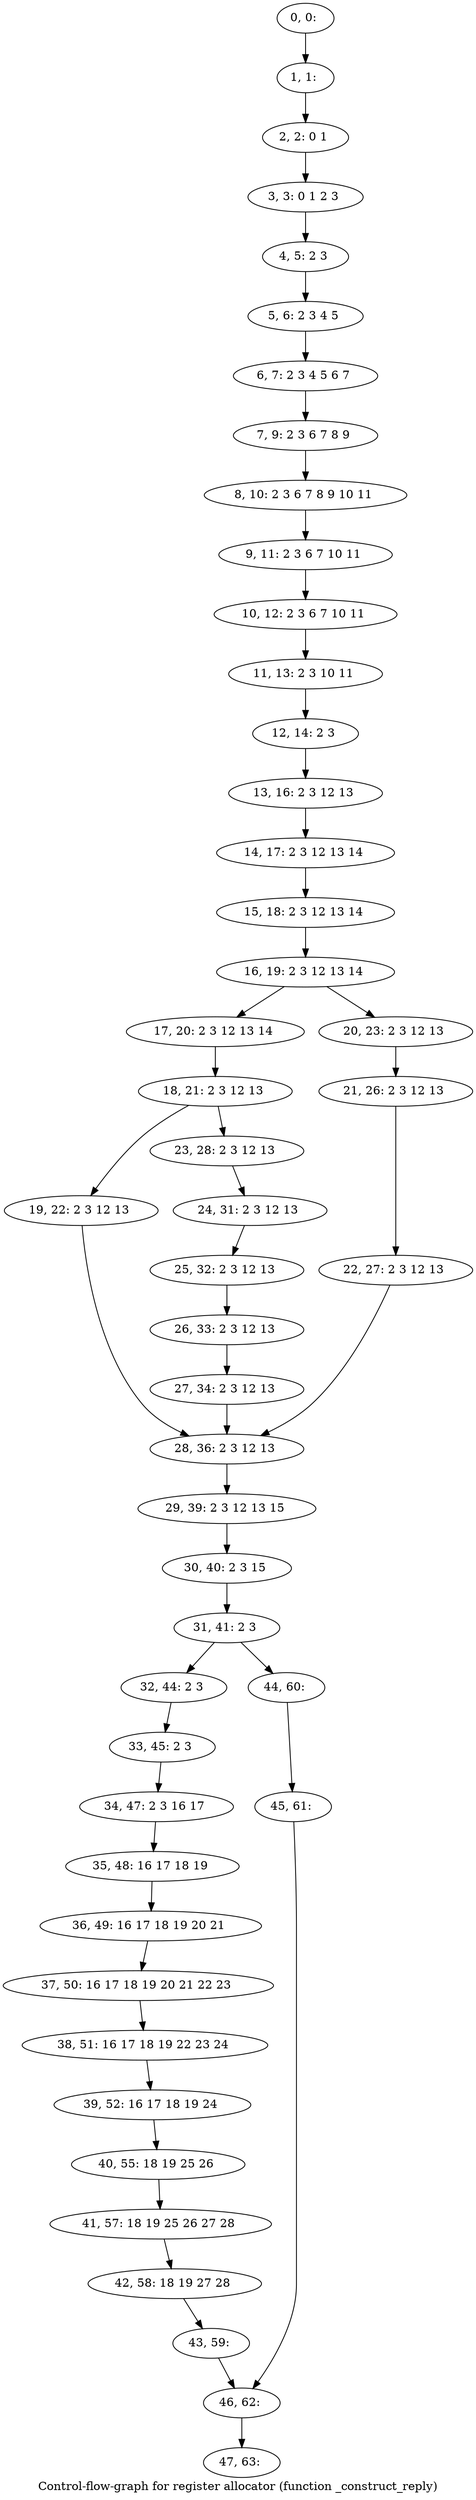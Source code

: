 digraph G {
graph [label="Control-flow-graph for register allocator (function _construct_reply)"]
0[label="0, 0: "];
1[label="1, 1: "];
2[label="2, 2: 0 1 "];
3[label="3, 3: 0 1 2 3 "];
4[label="4, 5: 2 3 "];
5[label="5, 6: 2 3 4 5 "];
6[label="6, 7: 2 3 4 5 6 7 "];
7[label="7, 9: 2 3 6 7 8 9 "];
8[label="8, 10: 2 3 6 7 8 9 10 11 "];
9[label="9, 11: 2 3 6 7 10 11 "];
10[label="10, 12: 2 3 6 7 10 11 "];
11[label="11, 13: 2 3 10 11 "];
12[label="12, 14: 2 3 "];
13[label="13, 16: 2 3 12 13 "];
14[label="14, 17: 2 3 12 13 14 "];
15[label="15, 18: 2 3 12 13 14 "];
16[label="16, 19: 2 3 12 13 14 "];
17[label="17, 20: 2 3 12 13 14 "];
18[label="18, 21: 2 3 12 13 "];
19[label="19, 22: 2 3 12 13 "];
20[label="20, 23: 2 3 12 13 "];
21[label="21, 26: 2 3 12 13 "];
22[label="22, 27: 2 3 12 13 "];
23[label="23, 28: 2 3 12 13 "];
24[label="24, 31: 2 3 12 13 "];
25[label="25, 32: 2 3 12 13 "];
26[label="26, 33: 2 3 12 13 "];
27[label="27, 34: 2 3 12 13 "];
28[label="28, 36: 2 3 12 13 "];
29[label="29, 39: 2 3 12 13 15 "];
30[label="30, 40: 2 3 15 "];
31[label="31, 41: 2 3 "];
32[label="32, 44: 2 3 "];
33[label="33, 45: 2 3 "];
34[label="34, 47: 2 3 16 17 "];
35[label="35, 48: 16 17 18 19 "];
36[label="36, 49: 16 17 18 19 20 21 "];
37[label="37, 50: 16 17 18 19 20 21 22 23 "];
38[label="38, 51: 16 17 18 19 22 23 24 "];
39[label="39, 52: 16 17 18 19 24 "];
40[label="40, 55: 18 19 25 26 "];
41[label="41, 57: 18 19 25 26 27 28 "];
42[label="42, 58: 18 19 27 28 "];
43[label="43, 59: "];
44[label="44, 60: "];
45[label="45, 61: "];
46[label="46, 62: "];
47[label="47, 63: "];
0->1 ;
1->2 ;
2->3 ;
3->4 ;
4->5 ;
5->6 ;
6->7 ;
7->8 ;
8->9 ;
9->10 ;
10->11 ;
11->12 ;
12->13 ;
13->14 ;
14->15 ;
15->16 ;
16->17 ;
16->20 ;
17->18 ;
18->19 ;
18->23 ;
19->28 ;
20->21 ;
21->22 ;
22->28 ;
23->24 ;
24->25 ;
25->26 ;
26->27 ;
27->28 ;
28->29 ;
29->30 ;
30->31 ;
31->32 ;
31->44 ;
32->33 ;
33->34 ;
34->35 ;
35->36 ;
36->37 ;
37->38 ;
38->39 ;
39->40 ;
40->41 ;
41->42 ;
42->43 ;
43->46 ;
44->45 ;
45->46 ;
46->47 ;
}

